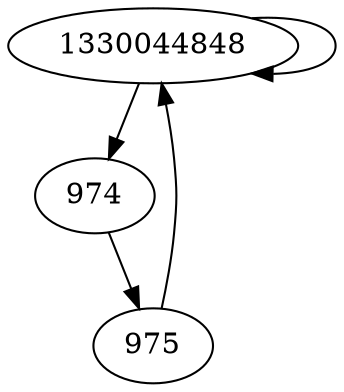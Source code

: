 digraph  {
1330044848;
974;
975;
1330044848 -> 974;
1330044848 -> 1330044848;
974 -> 975;
975 -> 1330044848;
}
